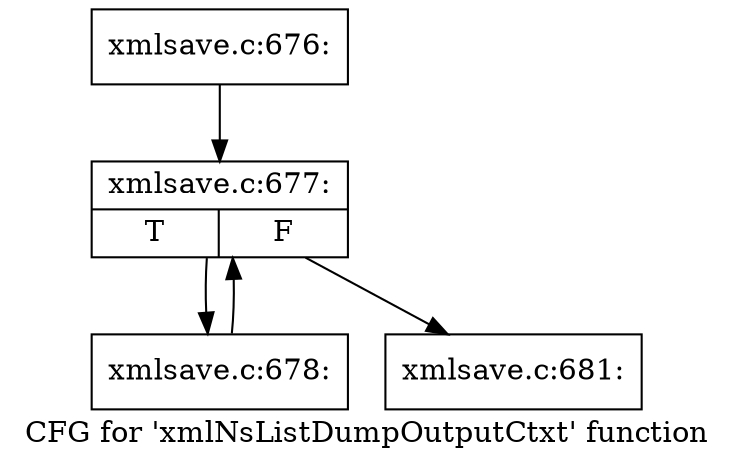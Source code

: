 digraph "CFG for 'xmlNsListDumpOutputCtxt' function" {
	label="CFG for 'xmlNsListDumpOutputCtxt' function";

	Node0x565b130 [shape=record,label="{xmlsave.c:676:}"];
	Node0x565b130 -> Node0x5842c20;
	Node0x5842c20 [shape=record,label="{xmlsave.c:677:|{<s0>T|<s1>F}}"];
	Node0x5842c20 -> Node0x5843a10;
	Node0x5842c20 -> Node0x5843870;
	Node0x5843a10 [shape=record,label="{xmlsave.c:678:}"];
	Node0x5843a10 -> Node0x5842c20;
	Node0x5843870 [shape=record,label="{xmlsave.c:681:}"];
}
